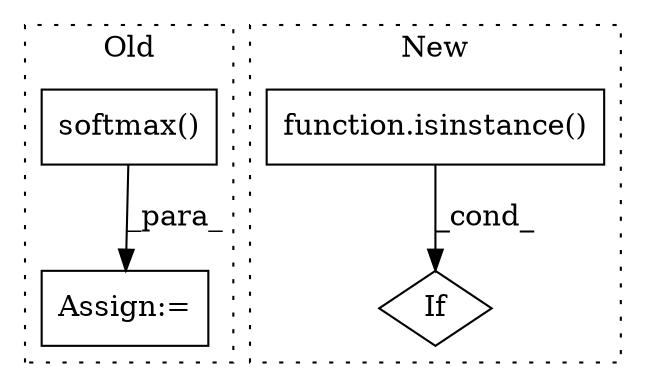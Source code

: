 digraph G {
subgraph cluster0 {
1 [label="softmax()" a="75" s="1645" l="42" shape="box"];
4 [label="Assign:=" a="68" s="1718" l="3" shape="box"];
label = "Old";
style="dotted";
}
subgraph cluster1 {
2 [label="function.isinstance()" a="75" s="1723,1750" l="11,1" shape="box"];
3 [label="If" a="96" s="1720" l="3" shape="diamond"];
label = "New";
style="dotted";
}
1 -> 4 [label="_para_"];
2 -> 3 [label="_cond_"];
}